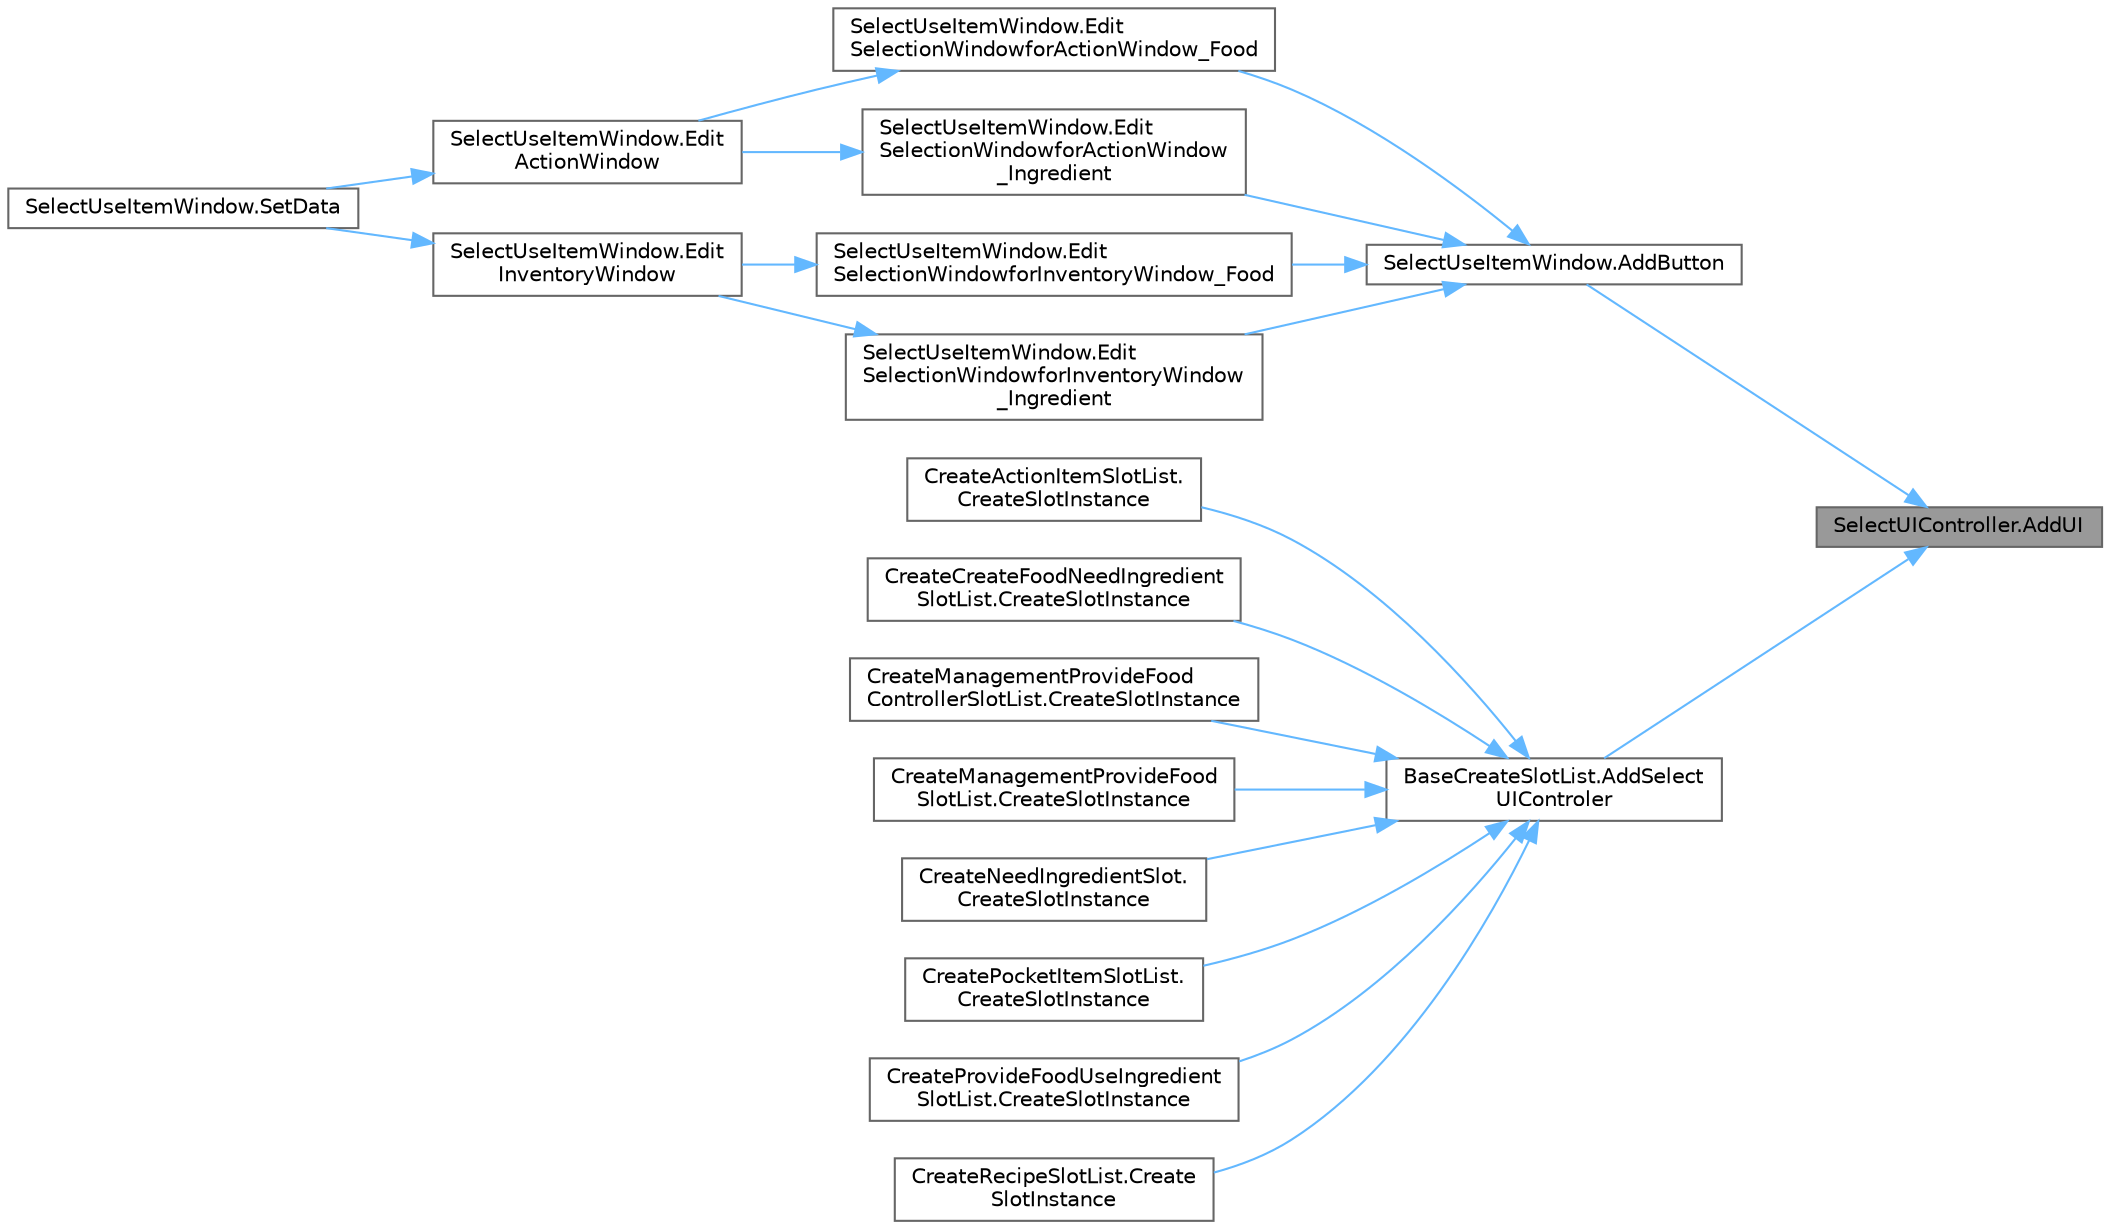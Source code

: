 digraph "SelectUIController.AddUI"
{
 // LATEX_PDF_SIZE
  bgcolor="transparent";
  edge [fontname=Helvetica,fontsize=10,labelfontname=Helvetica,labelfontsize=10];
  node [fontname=Helvetica,fontsize=10,shape=box,height=0.2,width=0.4];
  rankdir="RL";
  Node1 [id="Node000001",label="SelectUIController.AddUI",height=0.2,width=0.4,color="gray40", fillcolor="grey60", style="filled", fontcolor="black",tooltip="スロットリストに引数リストを追加する"];
  Node1 -> Node2 [id="edge1_Node000001_Node000002",dir="back",color="steelblue1",style="solid",tooltip=" "];
  Node2 [id="Node000002",label="SelectUseItemWindow.AddButton",height=0.2,width=0.4,color="grey40", fillcolor="white", style="filled",URL="$class_select_use_item_window.html#aa0a241dc7130d295593d73fa0b70aa6c",tooltip=" "];
  Node2 -> Node3 [id="edge2_Node000002_Node000003",dir="back",color="steelblue1",style="solid",tooltip=" "];
  Node3 [id="Node000003",label="SelectUseItemWindow.Edit\lSelectionWindowforActionWindow_Food",height=0.2,width=0.4,color="grey40", fillcolor="white", style="filled",URL="$class_select_use_item_window.html#ac22454c830d4f1380f55f990414ce0e4",tooltip=" "];
  Node3 -> Node4 [id="edge3_Node000003_Node000004",dir="back",color="steelblue1",style="solid",tooltip=" "];
  Node4 [id="Node000004",label="SelectUseItemWindow.Edit\lActionWindow",height=0.2,width=0.4,color="grey40", fillcolor="white", style="filled",URL="$class_select_use_item_window.html#a0d00a50685f9f860695bc069eed93355",tooltip="// 選択ウィンドウ(アクションアイテムウィンドウ版)作成"];
  Node4 -> Node5 [id="edge4_Node000004_Node000005",dir="back",color="steelblue1",style="solid",tooltip=" "];
  Node5 [id="Node000005",label="SelectUseItemWindow.SetData",height=0.2,width=0.4,color="grey40", fillcolor="white", style="filled",URL="$class_select_use_item_window.html#ad518a1a292ad9373c49e04a3560f0cb2",tooltip=" "];
  Node2 -> Node6 [id="edge5_Node000002_Node000006",dir="back",color="steelblue1",style="solid",tooltip=" "];
  Node6 [id="Node000006",label="SelectUseItemWindow.Edit\lSelectionWindowforActionWindow\l_Ingredient",height=0.2,width=0.4,color="grey40", fillcolor="white", style="filled",URL="$class_select_use_item_window.html#a7de98967d6d4e1063bab5b27c4a59da1",tooltip=" "];
  Node6 -> Node4 [id="edge6_Node000006_Node000004",dir="back",color="steelblue1",style="solid",tooltip=" "];
  Node2 -> Node7 [id="edge7_Node000002_Node000007",dir="back",color="steelblue1",style="solid",tooltip=" "];
  Node7 [id="Node000007",label="SelectUseItemWindow.Edit\lSelectionWindowforInventoryWindow_Food",height=0.2,width=0.4,color="grey40", fillcolor="white", style="filled",URL="$class_select_use_item_window.html#a2ee3432ac6aebe5c5848fe53d6464a13",tooltip=" "];
  Node7 -> Node8 [id="edge8_Node000007_Node000008",dir="back",color="steelblue1",style="solid",tooltip=" "];
  Node8 [id="Node000008",label="SelectUseItemWindow.Edit\lInventoryWindow",height=0.2,width=0.4,color="grey40", fillcolor="white", style="filled",URL="$class_select_use_item_window.html#a50800471b14912a5d114c2d6966184d5",tooltip="// 選択ウィンドウ(インベントリアイテムウィンドウ版)作成"];
  Node8 -> Node5 [id="edge9_Node000008_Node000005",dir="back",color="steelblue1",style="solid",tooltip=" "];
  Node2 -> Node9 [id="edge10_Node000002_Node000009",dir="back",color="steelblue1",style="solid",tooltip=" "];
  Node9 [id="Node000009",label="SelectUseItemWindow.Edit\lSelectionWindowforInventoryWindow\l_Ingredient",height=0.2,width=0.4,color="grey40", fillcolor="white", style="filled",URL="$class_select_use_item_window.html#aac2f122f7e836135330d72cb1037bcd3",tooltip=" "];
  Node9 -> Node8 [id="edge11_Node000009_Node000008",dir="back",color="steelblue1",style="solid",tooltip=" "];
  Node1 -> Node10 [id="edge12_Node000001_Node000010",dir="back",color="steelblue1",style="solid",tooltip=" "];
  Node10 [id="Node000010",label="BaseCreateSlotList.AddSelect\lUIControler",height=0.2,width=0.4,color="grey40", fillcolor="white", style="filled",URL="$class_base_create_slot_list.html#a6d53b2ee37d87dd253e3743208052040",tooltip=" "];
  Node10 -> Node11 [id="edge13_Node000010_Node000011",dir="back",color="steelblue1",style="solid",tooltip=" "];
  Node11 [id="Node000011",label="CreateActionItemSlotList.\lCreateSlotInstance",height=0.2,width=0.4,color="grey40", fillcolor="white", style="filled",URL="$class_create_action_item_slot_list.html#a728d306ee2e102c945f86a2c8e67c5cd",tooltip=" "];
  Node10 -> Node12 [id="edge14_Node000010_Node000012",dir="back",color="steelblue1",style="solid",tooltip=" "];
  Node12 [id="Node000012",label="CreateCreateFoodNeedIngredient\lSlotList.CreateSlotInstance",height=0.2,width=0.4,color="grey40", fillcolor="white", style="filled",URL="$class_create_create_food_need_ingredient_slot_list.html#af88f44258e6fd4f142cdb47e52ce30a5",tooltip=" "];
  Node10 -> Node13 [id="edge15_Node000010_Node000013",dir="back",color="steelblue1",style="solid",tooltip=" "];
  Node13 [id="Node000013",label="CreateManagementProvideFood\lControllerSlotList.CreateSlotInstance",height=0.2,width=0.4,color="grey40", fillcolor="white", style="filled",URL="$class_create_management_provide_food_controller_slot_list.html#ac42ac6f93efce5e60a1ffbda804d1cad",tooltip=" "];
  Node10 -> Node14 [id="edge16_Node000010_Node000014",dir="back",color="steelblue1",style="solid",tooltip=" "];
  Node14 [id="Node000014",label="CreateManagementProvideFood\lSlotList.CreateSlotInstance",height=0.2,width=0.4,color="grey40", fillcolor="white", style="filled",URL="$class_create_management_provide_food_slot_list.html#a9dd925213984e32f408d475e2e17b99b",tooltip=" "];
  Node10 -> Node15 [id="edge17_Node000010_Node000015",dir="back",color="steelblue1",style="solid",tooltip=" "];
  Node15 [id="Node000015",label="CreateNeedIngredientSlot.\lCreateSlotInstance",height=0.2,width=0.4,color="grey40", fillcolor="white", style="filled",URL="$class_create_need_ingredient_slot.html#a978f5c743d6d2fe72867de1b66c53a22",tooltip=" "];
  Node10 -> Node16 [id="edge18_Node000010_Node000016",dir="back",color="steelblue1",style="solid",tooltip=" "];
  Node16 [id="Node000016",label="CreatePocketItemSlotList.\lCreateSlotInstance",height=0.2,width=0.4,color="grey40", fillcolor="white", style="filled",URL="$class_create_pocket_item_slot_list.html#ac18ede773fe5e3d558b2a6c99bbd83d6",tooltip=" "];
  Node10 -> Node17 [id="edge19_Node000010_Node000017",dir="back",color="steelblue1",style="solid",tooltip=" "];
  Node17 [id="Node000017",label="CreateProvideFoodUseIngredient\lSlotList.CreateSlotInstance",height=0.2,width=0.4,color="grey40", fillcolor="white", style="filled",URL="$class_create_provide_food_use_ingredient_slot_list.html#a693c4e1f7a96457db31f5ab4bb3fc23d",tooltip=" "];
  Node10 -> Node18 [id="edge20_Node000010_Node000018",dir="back",color="steelblue1",style="solid",tooltip=" "];
  Node18 [id="Node000018",label="CreateRecipeSlotList.Create\lSlotInstance",height=0.2,width=0.4,color="grey40", fillcolor="white", style="filled",URL="$class_create_recipe_slot_list.html#a6c609a72a748da44c929d4d23fb16568",tooltip=" "];
}
